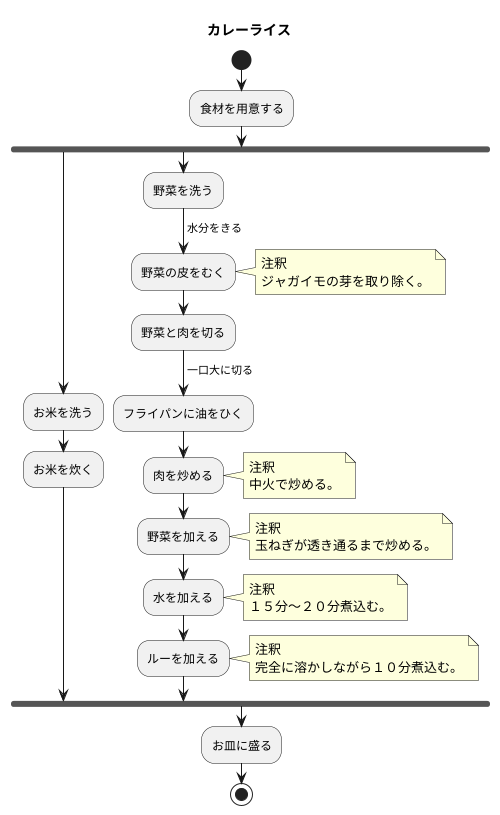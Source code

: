 @startuml 演習
title カレーライス
start
:食材を用意する;
fork
:お米を洗う;
:お米を炊く;
fork again
:野菜を洗う;
-> 水分をきる;
:野菜の皮をむく;
note right
注釈
ジャガイモの芽を取り除く。
end note
:野菜と肉を切る;
-> 一口大に切る;
:フライパンに油をひく;
:肉を炒める;
note right
注釈
中火で炒める。
end note
:野菜を加える;
note right
注釈
玉ねぎが透き通るまで炒める。
end note
:水を加える;
note right
注釈
１５分～２０分煮込む。
end note
:ルーを加える;
note right
注釈
完全に溶かしながら１０分煮込む。
end note
end fork
:お皿に盛る;
stop
@enduml